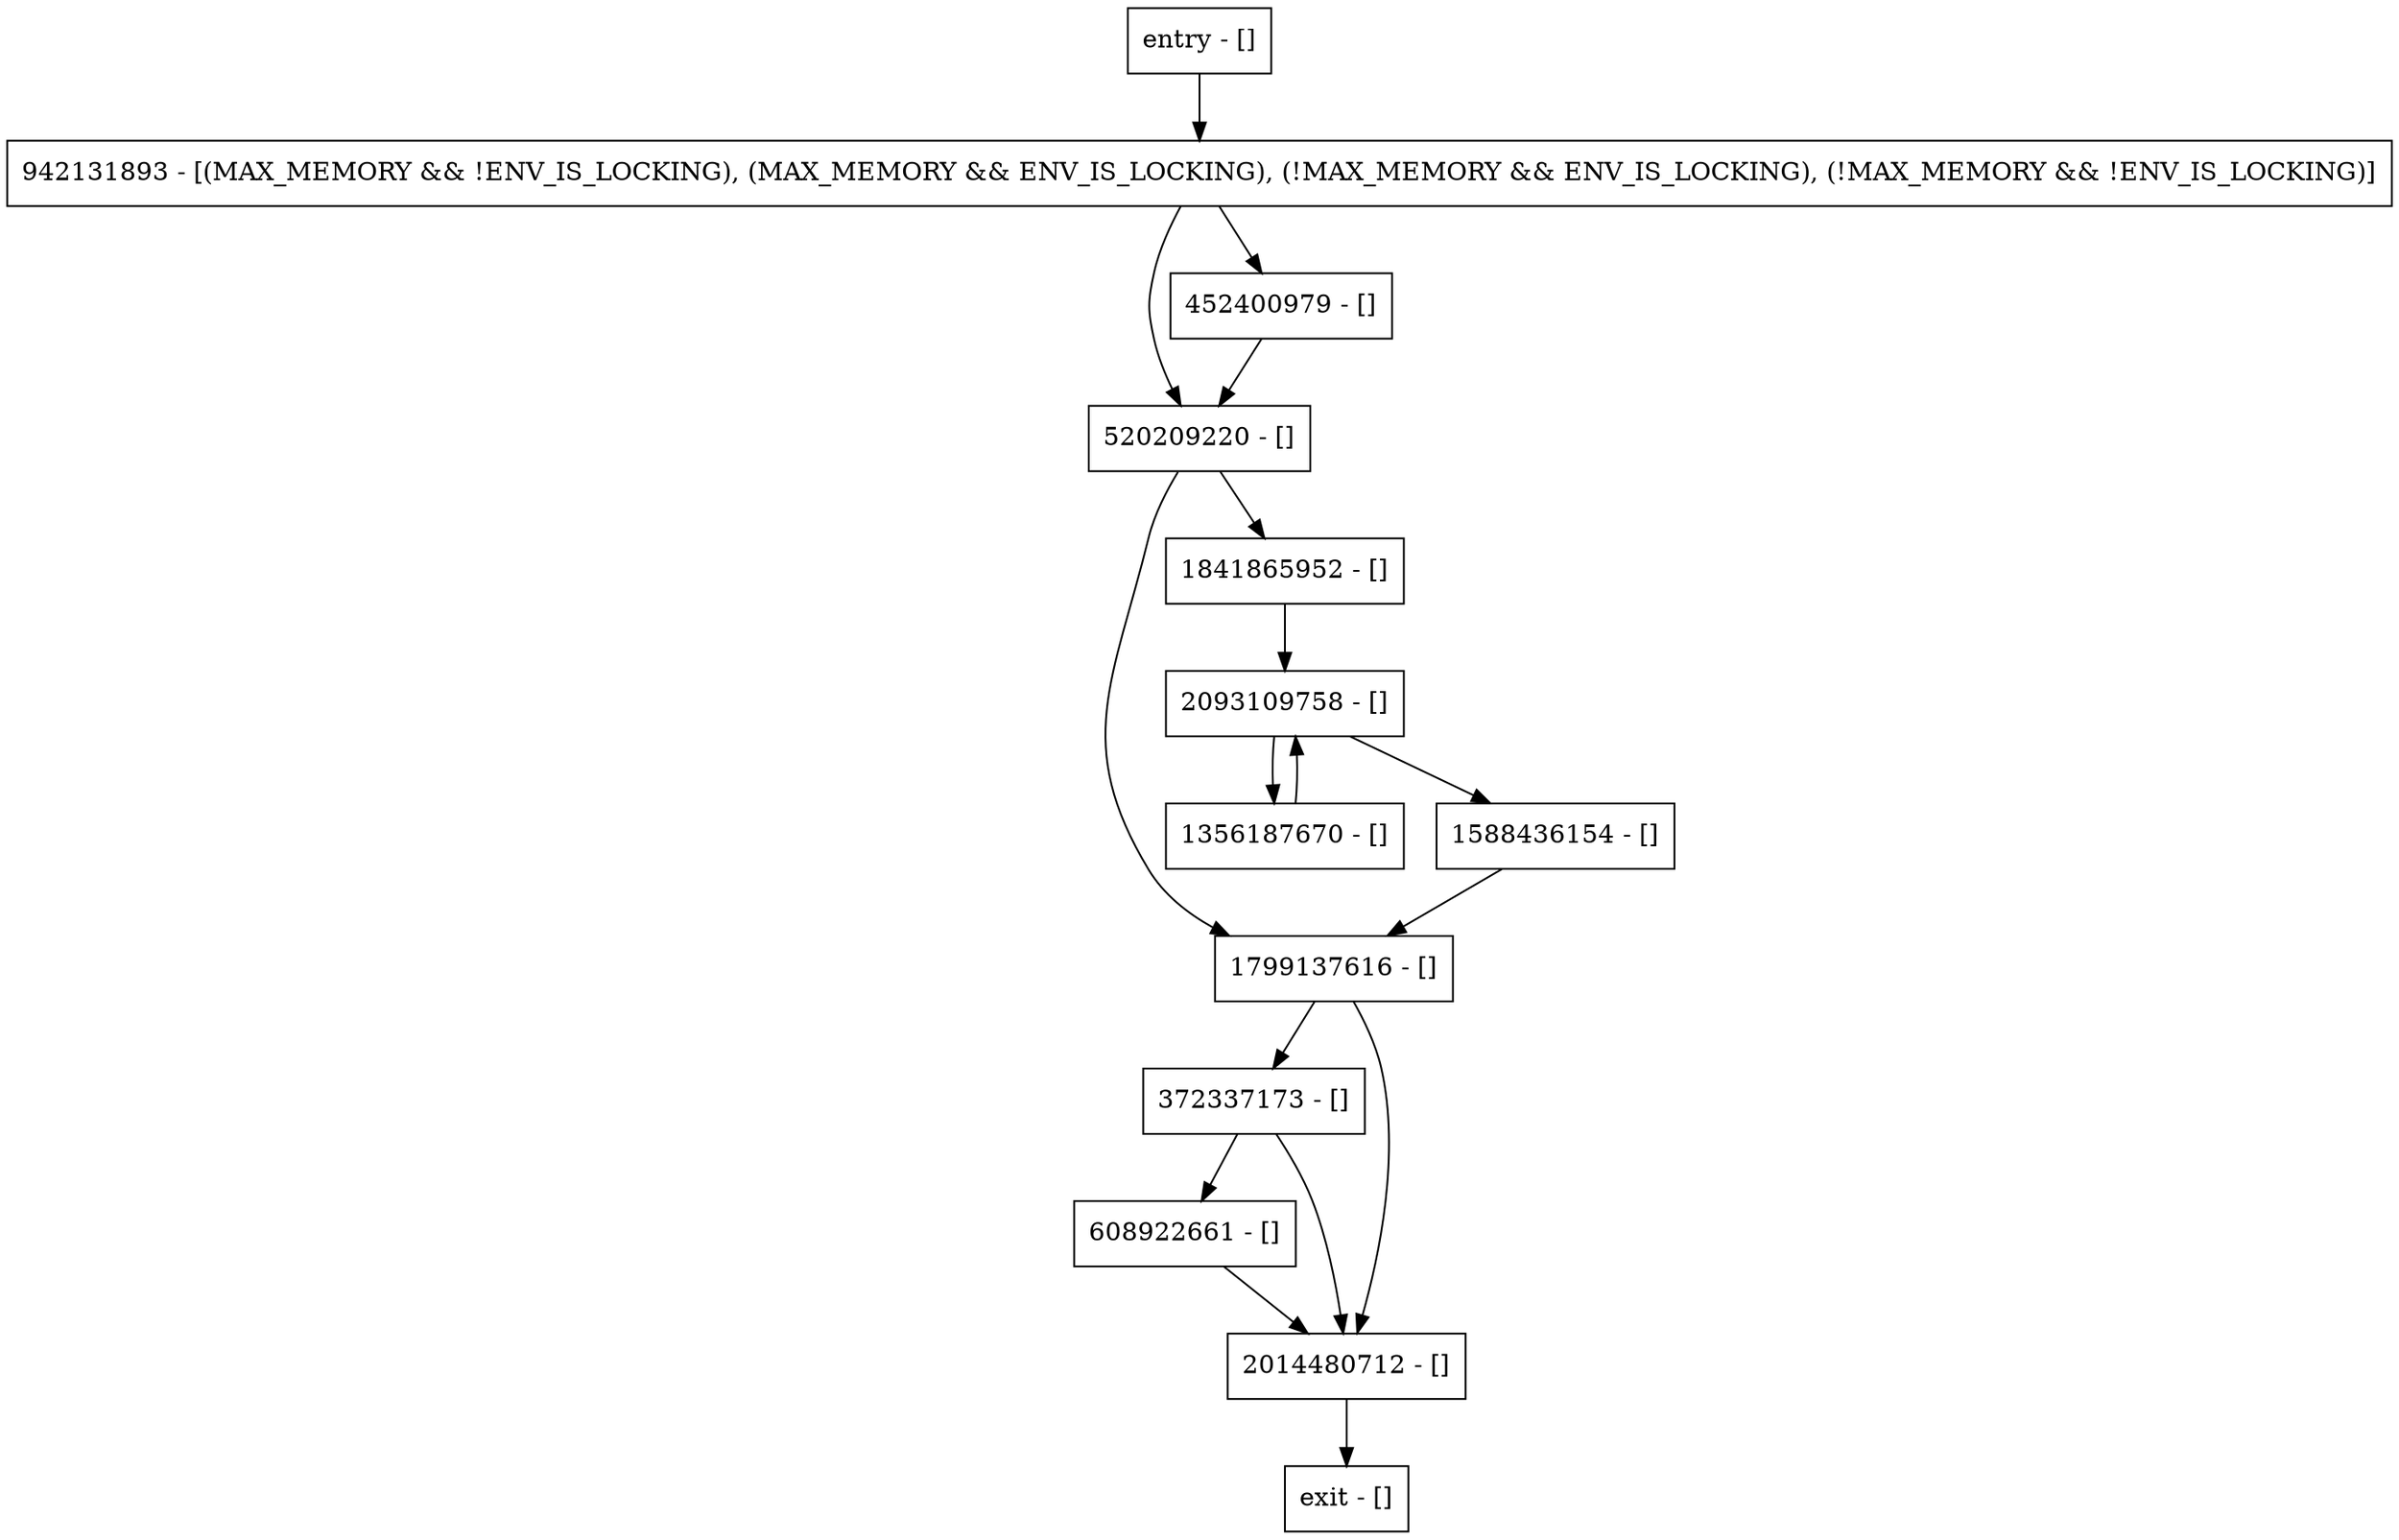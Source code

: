 digraph releaseNonTxnLocks {
node [shape=record];
1588436154 [label="1588436154 - []"];
1799137616 [label="1799137616 - []"];
1356187670 [label="1356187670 - []"];
520209220 [label="520209220 - []"];
452400979 [label="452400979 - []"];
372337173 [label="372337173 - []"];
942131893 [label="942131893 - [(MAX_MEMORY && !ENV_IS_LOCKING), (MAX_MEMORY && ENV_IS_LOCKING), (!MAX_MEMORY && ENV_IS_LOCKING), (!MAX_MEMORY && !ENV_IS_LOCKING)]"];
entry [label="entry - []"];
exit [label="exit - []"];
2093109758 [label="2093109758 - []"];
1841865952 [label="1841865952 - []"];
608922661 [label="608922661 - []"];
2014480712 [label="2014480712 - []"];
entry;
exit;
1588436154 -> 1799137616;
1799137616 -> 372337173;
1799137616 -> 2014480712;
1356187670 -> 2093109758;
520209220 -> 1799137616;
520209220 -> 1841865952;
452400979 -> 520209220;
372337173 -> 608922661;
372337173 -> 2014480712;
942131893 -> 520209220;
942131893 -> 452400979;
entry -> 942131893;
2093109758 -> 1588436154;
2093109758 -> 1356187670;
1841865952 -> 2093109758;
608922661 -> 2014480712;
2014480712 -> exit;
}

